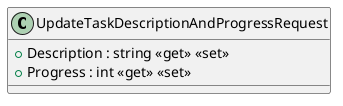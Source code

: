 @startuml
class UpdateTaskDescriptionAndProgressRequest {
    + Description : string <<get>> <<set>>
    + Progress : int <<get>> <<set>>
}
@enduml
